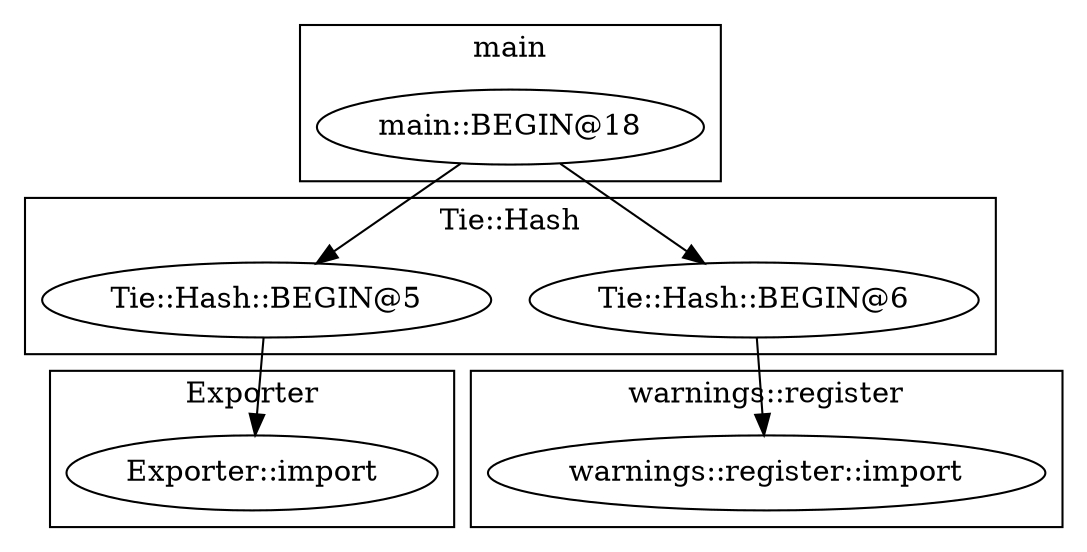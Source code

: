 digraph {
graph [overlap=false]
subgraph cluster_main {
	label="main";
	"main::BEGIN@18";
}
subgraph cluster_Tie_Hash {
	label="Tie::Hash";
	"Tie::Hash::BEGIN@5";
	"Tie::Hash::BEGIN@6";
}
subgraph cluster_Exporter {
	label="Exporter";
	"Exporter::import";
}
subgraph cluster_warnings_register {
	label="warnings::register";
	"warnings::register::import";
}
"Tie::Hash::BEGIN@5" -> "Exporter::import";
"main::BEGIN@18" -> "Tie::Hash::BEGIN@5";
"main::BEGIN@18" -> "Tie::Hash::BEGIN@6";
"Tie::Hash::BEGIN@6" -> "warnings::register::import";
}
